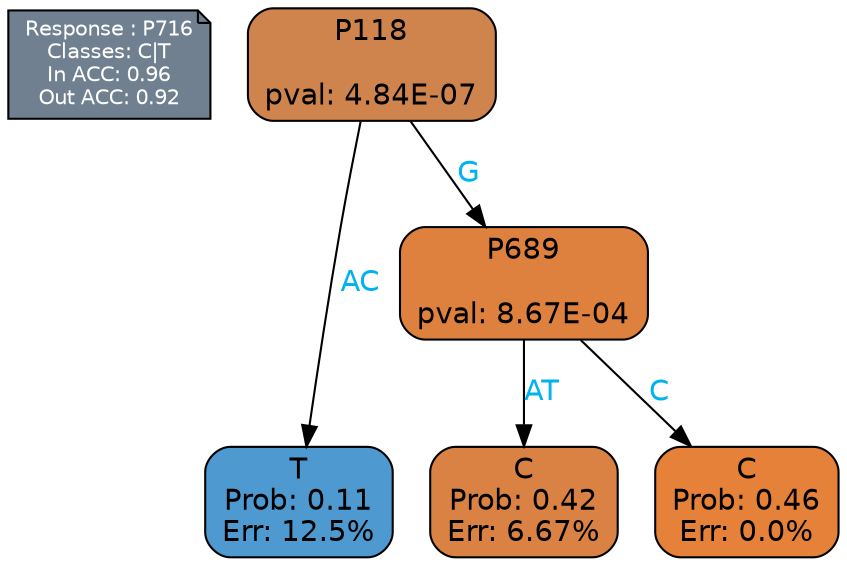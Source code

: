 digraph Tree {
node [shape=box, style="filled, rounded", color="black", fontname=helvetica] ;
graph [ranksep=equally, splines=polylines, bgcolor=transparent, dpi=600] ;
edge [fontname=helvetica] ;
LEGEND [label="Response : P716
Classes: C|T
In ACC: 0.96
Out ACC: 0.92
",shape=note,align=left,style=filled,fillcolor="slategray",fontcolor="white",fontsize=10];1 [label="P118

pval: 4.84E-07", fillcolor="#cf844e"] ;
2 [label="T
Prob: 0.11
Err: 12.5%", fillcolor="#4e99cf"] ;
3 [label="P689

pval: 8.67E-04", fillcolor="#df813e"] ;
4 [label="C
Prob: 0.42
Err: 6.67%", fillcolor="#d98244"] ;
5 [label="C
Prob: 0.46
Err: 0.0%", fillcolor="#e58139"] ;
1 -> 2 [label="AC",fontcolor=deepskyblue2] ;
1 -> 3 [label="G",fontcolor=deepskyblue2] ;
3 -> 4 [label="AT",fontcolor=deepskyblue2] ;
3 -> 5 [label="C",fontcolor=deepskyblue2] ;
{rank = same; 2;4;5;}{rank = same; LEGEND;1;}}